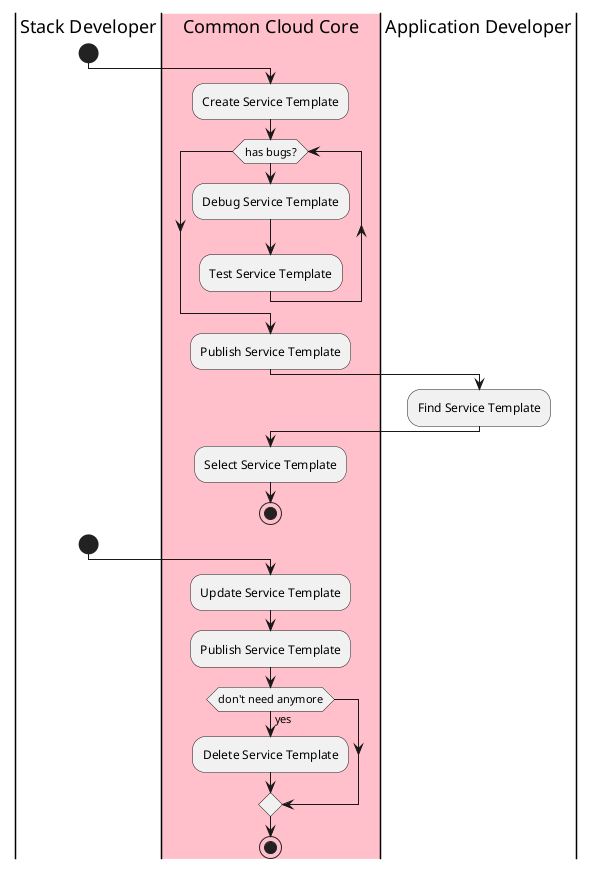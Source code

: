 @startuml
|Stack Developer|
start
|#pink|Common Cloud Core|
:Create Service Template;
while(has bugs?)
:Debug Service Template;
:Test Service Template;
endwhile
:Publish Service Template;
|Application Developer|
:Find Service Template;
|Common Cloud Core|
:Select Service Template;
stop
|Stack Developer|
start
|Common Cloud Core|
:Update Service Template;
:Publish Service Template;
if(don't need anymore) then (yes)
:Delete Service Template;
endif
stop
@enduml
